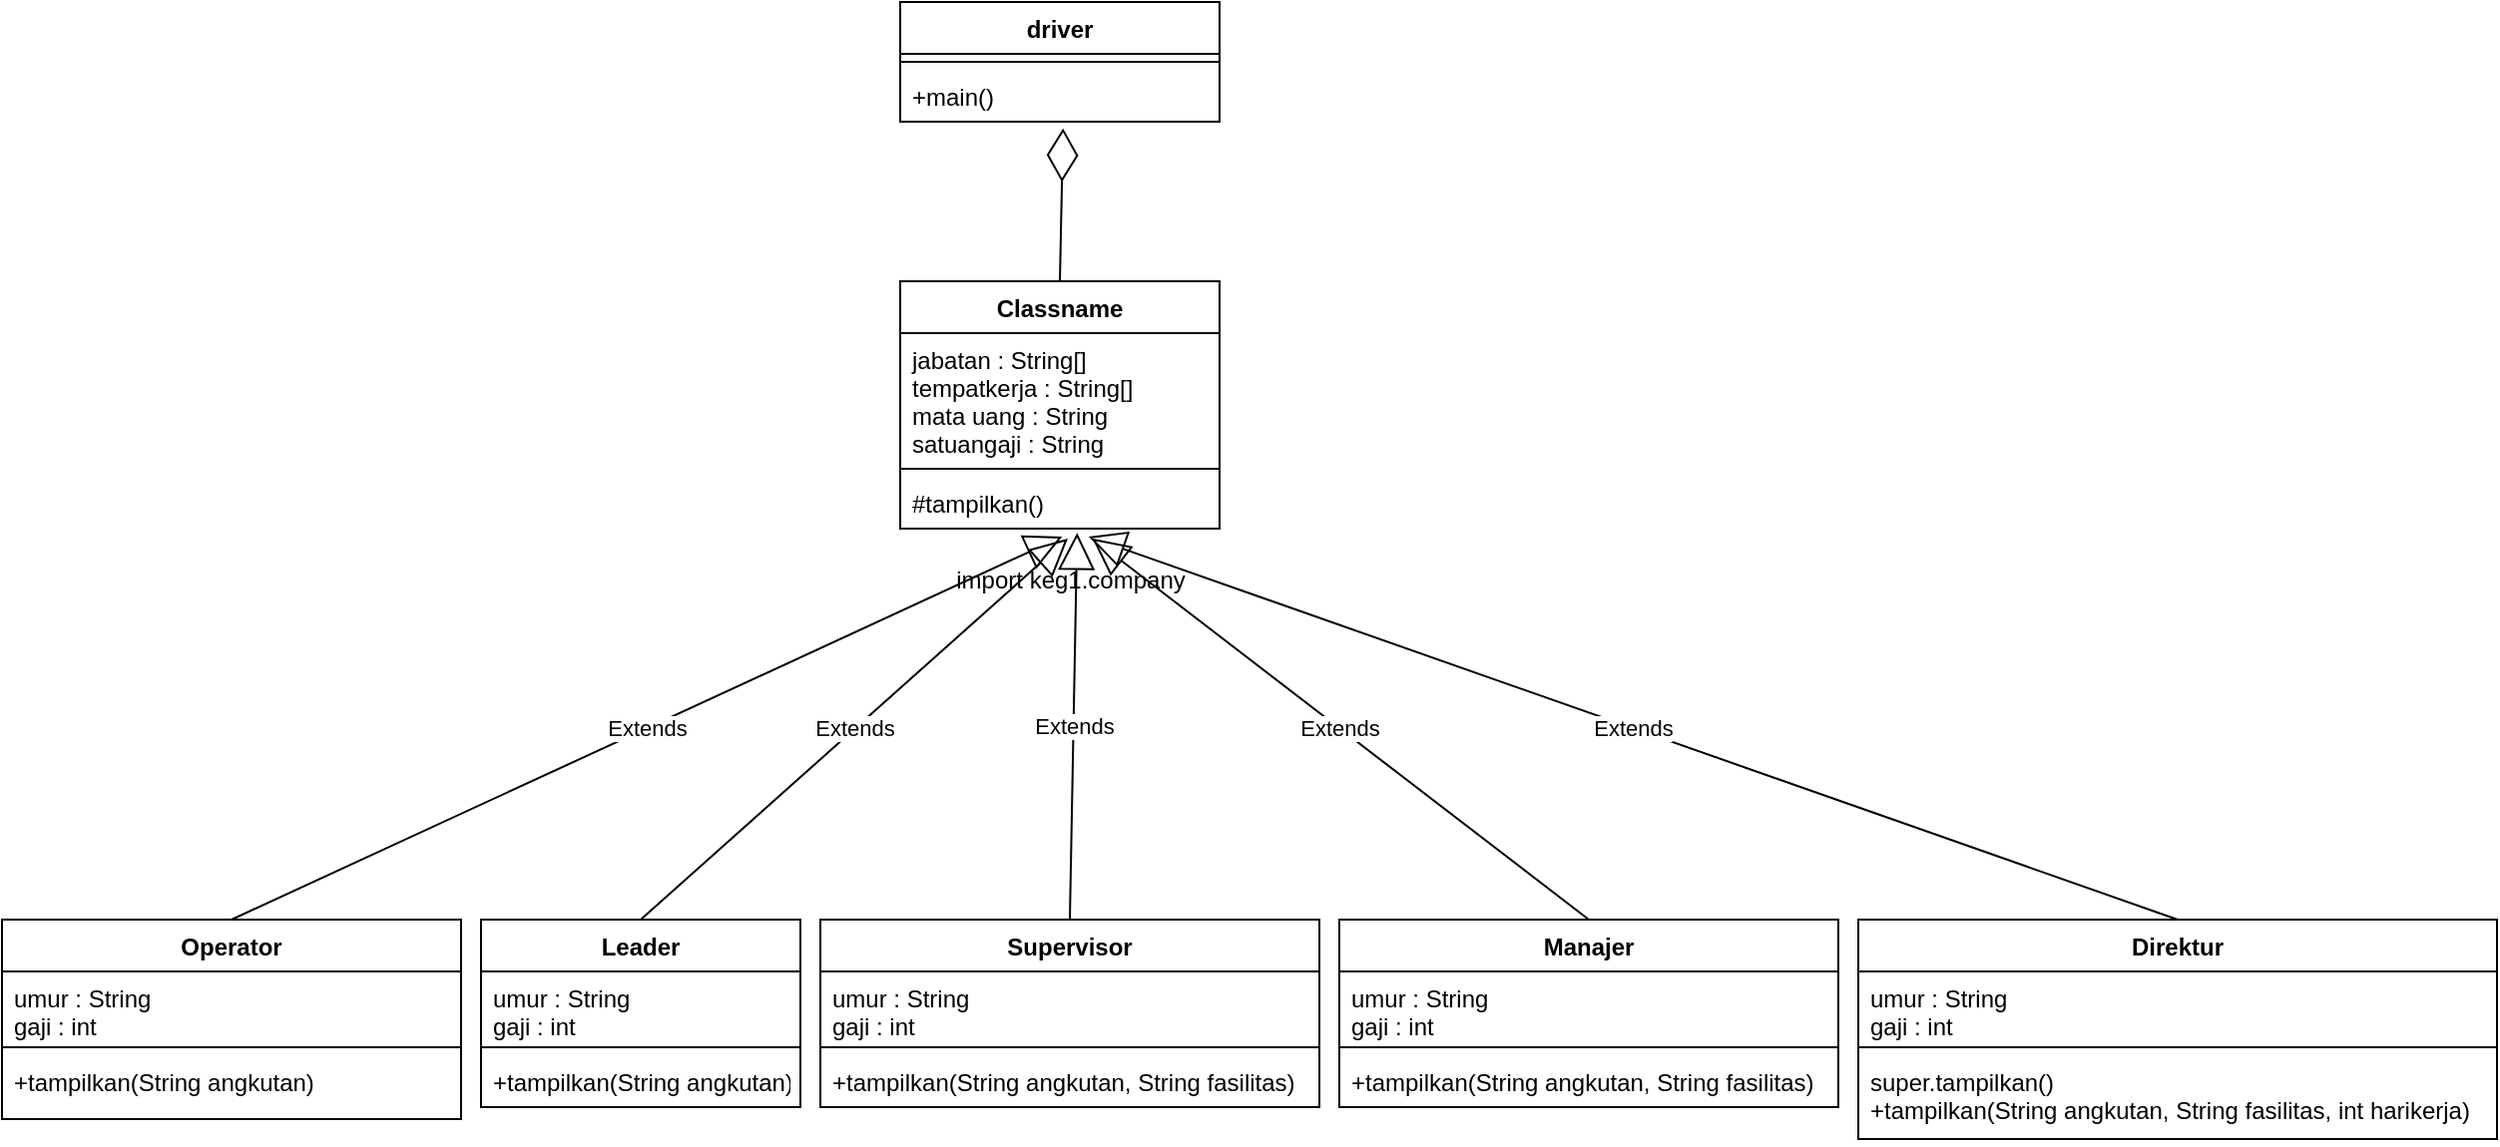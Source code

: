 <mxfile version="14.5.1" type="device"><diagram id="C5RBs43oDa-KdzZeNtuy" name="Page-1"><mxGraphModel dx="1835" dy="491" grid="1" gridSize="10" guides="1" tooltips="1" connect="1" arrows="1" fold="1" page="1" pageScale="1" pageWidth="827" pageHeight="1169" math="0" shadow="0"><root><mxCell id="WIyWlLk6GJQsqaUBKTNV-0"/><mxCell id="WIyWlLk6GJQsqaUBKTNV-1" parent="WIyWlLk6GJQsqaUBKTNV-0"/><mxCell id="q41FZ4bcb6ywgP8czO1_-3" value="Operator" style="swimlane;fontStyle=1;align=center;verticalAlign=top;childLayout=stackLayout;horizontal=1;startSize=26;horizontalStack=0;resizeParent=1;resizeParentMax=0;resizeLast=0;collapsible=1;marginBottom=0;" parent="WIyWlLk6GJQsqaUBKTNV-1" vertex="1"><mxGeometry x="-540" y="640" width="230" height="100" as="geometry"/></mxCell><mxCell id="q41FZ4bcb6ywgP8czO1_-4" value="umur : String&#10;gaji : int" style="text;strokeColor=none;fillColor=none;align=left;verticalAlign=top;spacingLeft=4;spacingRight=4;overflow=hidden;rotatable=0;points=[[0,0.5],[1,0.5]];portConstraint=eastwest;" parent="q41FZ4bcb6ywgP8czO1_-3" vertex="1"><mxGeometry y="26" width="230" height="34" as="geometry"/></mxCell><mxCell id="q41FZ4bcb6ywgP8czO1_-5" value="" style="line;strokeWidth=1;fillColor=none;align=left;verticalAlign=middle;spacingTop=-1;spacingLeft=3;spacingRight=3;rotatable=0;labelPosition=right;points=[];portConstraint=eastwest;" parent="q41FZ4bcb6ywgP8czO1_-3" vertex="1"><mxGeometry y="60" width="230" height="8" as="geometry"/></mxCell><mxCell id="q41FZ4bcb6ywgP8czO1_-6" value="+tampilkan(String angkutan)" style="text;strokeColor=none;fillColor=none;align=left;verticalAlign=top;spacingLeft=4;spacingRight=4;overflow=hidden;rotatable=0;points=[[0,0.5],[1,0.5]];portConstraint=eastwest;" parent="q41FZ4bcb6ywgP8czO1_-3" vertex="1"><mxGeometry y="68" width="230" height="32" as="geometry"/></mxCell><mxCell id="q41FZ4bcb6ywgP8czO1_-7" value="Leader" style="swimlane;fontStyle=1;align=center;verticalAlign=top;childLayout=stackLayout;horizontal=1;startSize=26;horizontalStack=0;resizeParent=1;resizeParentMax=0;resizeLast=0;collapsible=1;marginBottom=0;" parent="WIyWlLk6GJQsqaUBKTNV-1" vertex="1"><mxGeometry x="-300" y="640" width="160" height="94" as="geometry"/></mxCell><mxCell id="q41FZ4bcb6ywgP8czO1_-8" value="umur : String&#10;gaji : int" style="text;strokeColor=none;fillColor=none;align=left;verticalAlign=top;spacingLeft=4;spacingRight=4;overflow=hidden;rotatable=0;points=[[0,0.5],[1,0.5]];portConstraint=eastwest;" parent="q41FZ4bcb6ywgP8czO1_-7" vertex="1"><mxGeometry y="26" width="160" height="34" as="geometry"/></mxCell><mxCell id="q41FZ4bcb6ywgP8czO1_-9" value="" style="line;strokeWidth=1;fillColor=none;align=left;verticalAlign=middle;spacingTop=-1;spacingLeft=3;spacingRight=3;rotatable=0;labelPosition=right;points=[];portConstraint=eastwest;" parent="q41FZ4bcb6ywgP8czO1_-7" vertex="1"><mxGeometry y="60" width="160" height="8" as="geometry"/></mxCell><mxCell id="q41FZ4bcb6ywgP8czO1_-10" value="+tampilkan(String angkutan)" style="text;strokeColor=none;fillColor=none;align=left;verticalAlign=top;spacingLeft=4;spacingRight=4;overflow=hidden;rotatable=0;points=[[0,0.5],[1,0.5]];portConstraint=eastwest;" parent="q41FZ4bcb6ywgP8czO1_-7" vertex="1"><mxGeometry y="68" width="160" height="26" as="geometry"/></mxCell><mxCell id="q41FZ4bcb6ywgP8czO1_-11" value="Supervisor" style="swimlane;fontStyle=1;align=center;verticalAlign=top;childLayout=stackLayout;horizontal=1;startSize=26;horizontalStack=0;resizeParent=1;resizeParentMax=0;resizeLast=0;collapsible=1;marginBottom=0;" parent="WIyWlLk6GJQsqaUBKTNV-1" vertex="1"><mxGeometry x="-130" y="640" width="250" height="94" as="geometry"/></mxCell><mxCell id="q41FZ4bcb6ywgP8czO1_-12" value="umur : String&#10;gaji : int" style="text;strokeColor=none;fillColor=none;align=left;verticalAlign=top;spacingLeft=4;spacingRight=4;overflow=hidden;rotatable=0;points=[[0,0.5],[1,0.5]];portConstraint=eastwest;" parent="q41FZ4bcb6ywgP8czO1_-11" vertex="1"><mxGeometry y="26" width="250" height="34" as="geometry"/></mxCell><mxCell id="q41FZ4bcb6ywgP8czO1_-13" value="" style="line;strokeWidth=1;fillColor=none;align=left;verticalAlign=middle;spacingTop=-1;spacingLeft=3;spacingRight=3;rotatable=0;labelPosition=right;points=[];portConstraint=eastwest;" parent="q41FZ4bcb6ywgP8czO1_-11" vertex="1"><mxGeometry y="60" width="250" height="8" as="geometry"/></mxCell><mxCell id="q41FZ4bcb6ywgP8czO1_-14" value="+tampilkan(String angkutan, String fasilitas)" style="text;strokeColor=none;fillColor=none;align=left;verticalAlign=top;spacingLeft=4;spacingRight=4;overflow=hidden;rotatable=0;points=[[0,0.5],[1,0.5]];portConstraint=eastwest;" parent="q41FZ4bcb6ywgP8czO1_-11" vertex="1"><mxGeometry y="68" width="250" height="26" as="geometry"/></mxCell><mxCell id="q41FZ4bcb6ywgP8czO1_-15" value="Manajer" style="swimlane;fontStyle=1;align=center;verticalAlign=top;childLayout=stackLayout;horizontal=1;startSize=26;horizontalStack=0;resizeParent=1;resizeParentMax=0;resizeLast=0;collapsible=1;marginBottom=0;" parent="WIyWlLk6GJQsqaUBKTNV-1" vertex="1"><mxGeometry x="130" y="640" width="250" height="94" as="geometry"/></mxCell><mxCell id="q41FZ4bcb6ywgP8czO1_-16" value="umur : String&#10;gaji : int" style="text;strokeColor=none;fillColor=none;align=left;verticalAlign=top;spacingLeft=4;spacingRight=4;overflow=hidden;rotatable=0;points=[[0,0.5],[1,0.5]];portConstraint=eastwest;" parent="q41FZ4bcb6ywgP8czO1_-15" vertex="1"><mxGeometry y="26" width="250" height="34" as="geometry"/></mxCell><mxCell id="q41FZ4bcb6ywgP8czO1_-17" value="" style="line;strokeWidth=1;fillColor=none;align=left;verticalAlign=middle;spacingTop=-1;spacingLeft=3;spacingRight=3;rotatable=0;labelPosition=right;points=[];portConstraint=eastwest;" parent="q41FZ4bcb6ywgP8czO1_-15" vertex="1"><mxGeometry y="60" width="250" height="8" as="geometry"/></mxCell><mxCell id="q41FZ4bcb6ywgP8czO1_-18" value="+tampilkan(String angkutan, String fasilitas)" style="text;strokeColor=none;fillColor=none;align=left;verticalAlign=top;spacingLeft=4;spacingRight=4;overflow=hidden;rotatable=0;points=[[0,0.5],[1,0.5]];portConstraint=eastwest;" parent="q41FZ4bcb6ywgP8czO1_-15" vertex="1"><mxGeometry y="68" width="250" height="26" as="geometry"/></mxCell><mxCell id="q41FZ4bcb6ywgP8czO1_-19" value="Direktur" style="swimlane;fontStyle=1;align=center;verticalAlign=top;childLayout=stackLayout;horizontal=1;startSize=26;horizontalStack=0;resizeParent=1;resizeParentMax=0;resizeLast=0;collapsible=1;marginBottom=0;" parent="WIyWlLk6GJQsqaUBKTNV-1" vertex="1"><mxGeometry x="390" y="640" width="320" height="110" as="geometry"/></mxCell><mxCell id="q41FZ4bcb6ywgP8czO1_-20" value="umur : String&#10;gaji : int" style="text;strokeColor=none;fillColor=none;align=left;verticalAlign=top;spacingLeft=4;spacingRight=4;overflow=hidden;rotatable=0;points=[[0,0.5],[1,0.5]];portConstraint=eastwest;" parent="q41FZ4bcb6ywgP8czO1_-19" vertex="1"><mxGeometry y="26" width="320" height="34" as="geometry"/></mxCell><mxCell id="q41FZ4bcb6ywgP8czO1_-21" value="" style="line;strokeWidth=1;fillColor=none;align=left;verticalAlign=middle;spacingTop=-1;spacingLeft=3;spacingRight=3;rotatable=0;labelPosition=right;points=[];portConstraint=eastwest;" parent="q41FZ4bcb6ywgP8czO1_-19" vertex="1"><mxGeometry y="60" width="320" height="8" as="geometry"/></mxCell><mxCell id="q41FZ4bcb6ywgP8czO1_-22" value="super.tampilkan()&#10;+tampilkan(String angkutan, String fasilitas, int harikerja)" style="text;strokeColor=none;fillColor=none;align=left;verticalAlign=top;spacingLeft=4;spacingRight=4;overflow=hidden;rotatable=0;points=[[0,0.5],[1,0.5]];portConstraint=eastwest;" parent="q41FZ4bcb6ywgP8czO1_-19" vertex="1"><mxGeometry y="68" width="320" height="42" as="geometry"/></mxCell><mxCell id="q41FZ4bcb6ywgP8czO1_-41" value="Classname" style="swimlane;fontStyle=1;align=center;verticalAlign=top;childLayout=stackLayout;horizontal=1;startSize=26;horizontalStack=0;resizeParent=1;resizeParentMax=0;resizeLast=0;collapsible=1;marginBottom=0;" parent="WIyWlLk6GJQsqaUBKTNV-1" vertex="1"><mxGeometry x="-90" y="320" width="160" height="124" as="geometry"/></mxCell><mxCell id="q41FZ4bcb6ywgP8czO1_-42" value="jabatan : String[]&#10;tempatkerja : String[]&#10;mata uang : String&#10;satuangaji : String&#10;" style="text;strokeColor=none;fillColor=none;align=left;verticalAlign=top;spacingLeft=4;spacingRight=4;overflow=hidden;rotatable=0;points=[[0,0.5],[1,0.5]];portConstraint=eastwest;" parent="q41FZ4bcb6ywgP8czO1_-41" vertex="1"><mxGeometry y="26" width="160" height="64" as="geometry"/></mxCell><mxCell id="q41FZ4bcb6ywgP8czO1_-43" value="" style="line;strokeWidth=1;fillColor=none;align=left;verticalAlign=middle;spacingTop=-1;spacingLeft=3;spacingRight=3;rotatable=0;labelPosition=right;points=[];portConstraint=eastwest;" parent="q41FZ4bcb6ywgP8czO1_-41" vertex="1"><mxGeometry y="90" width="160" height="8" as="geometry"/></mxCell><mxCell id="q41FZ4bcb6ywgP8czO1_-44" value="#tampilkan()" style="text;strokeColor=none;fillColor=none;align=left;verticalAlign=top;spacingLeft=4;spacingRight=4;overflow=hidden;rotatable=0;points=[[0,0.5],[1,0.5]];portConstraint=eastwest;" parent="q41FZ4bcb6ywgP8czO1_-41" vertex="1"><mxGeometry y="98" width="160" height="26" as="geometry"/></mxCell><mxCell id="q41FZ4bcb6ywgP8czO1_-48" value="Extends" style="endArrow=block;endSize=16;endFill=0;html=1;entryX=0.554;entryY=1.082;entryDx=0;entryDy=0;entryPerimeter=0;exitX=0.5;exitY=0;exitDx=0;exitDy=0;" parent="WIyWlLk6GJQsqaUBKTNV-1" source="q41FZ4bcb6ywgP8czO1_-11" target="q41FZ4bcb6ywgP8czO1_-44" edge="1"><mxGeometry width="160" relative="1" as="geometry"><mxPoint x="40" y="640" as="sourcePoint"/><mxPoint x="200" y="640" as="targetPoint"/></mxGeometry></mxCell><mxCell id="q41FZ4bcb6ywgP8czO1_-50" value="Extends" style="endArrow=block;endSize=16;endFill=0;html=1;entryX=0.507;entryY=1.156;entryDx=0;entryDy=0;entryPerimeter=0;exitX=0.5;exitY=0;exitDx=0;exitDy=0;" parent="WIyWlLk6GJQsqaUBKTNV-1" source="q41FZ4bcb6ywgP8czO1_-3" target="q41FZ4bcb6ywgP8czO1_-44" edge="1"><mxGeometry width="160" relative="1" as="geometry"><mxPoint x="40" y="680" as="sourcePoint"/><mxPoint x="200" y="680" as="targetPoint"/></mxGeometry></mxCell><mxCell id="q41FZ4bcb6ywgP8czO1_-51" value="Extends" style="endArrow=block;endSize=16;endFill=0;html=1;entryX=0.59;entryY=1.156;entryDx=0;entryDy=0;entryPerimeter=0;exitX=0.5;exitY=0;exitDx=0;exitDy=0;" parent="WIyWlLk6GJQsqaUBKTNV-1" source="q41FZ4bcb6ywgP8czO1_-19" target="q41FZ4bcb6ywgP8czO1_-44" edge="1"><mxGeometry width="160" relative="1" as="geometry"><mxPoint x="40" y="680" as="sourcePoint"/><mxPoint x="200" y="680" as="targetPoint"/></mxGeometry></mxCell><mxCell id="q41FZ4bcb6ywgP8czO1_-52" value="Extends" style="endArrow=block;endSize=16;endFill=0;html=1;exitX=0.5;exitY=0;exitDx=0;exitDy=0;entryX=0.525;entryY=1.192;entryDx=0;entryDy=0;entryPerimeter=0;" parent="WIyWlLk6GJQsqaUBKTNV-1" source="q41FZ4bcb6ywgP8czO1_-7" target="q41FZ4bcb6ywgP8czO1_-44" edge="1"><mxGeometry width="160" relative="1" as="geometry"><mxPoint x="40" y="680" as="sourcePoint"/><mxPoint x="200" y="680" as="targetPoint"/></mxGeometry></mxCell><mxCell id="q41FZ4bcb6ywgP8czO1_-53" value="Extends" style="endArrow=block;endSize=16;endFill=0;html=1;entryX=0.602;entryY=1.192;entryDx=0;entryDy=0;entryPerimeter=0;exitX=0.5;exitY=0;exitDx=0;exitDy=0;" parent="WIyWlLk6GJQsqaUBKTNV-1" source="q41FZ4bcb6ywgP8czO1_-15" target="q41FZ4bcb6ywgP8czO1_-44" edge="1"><mxGeometry width="160" relative="1" as="geometry"><mxPoint x="40" y="680" as="sourcePoint"/><mxPoint x="200" y="680" as="targetPoint"/></mxGeometry></mxCell><mxCell id="q41FZ4bcb6ywgP8czO1_-54" value="import keg1.company" style="text;html=1;align=center;verticalAlign=middle;resizable=0;points=[];autosize=1;" parent="WIyWlLk6GJQsqaUBKTNV-1" vertex="1"><mxGeometry x="-70" y="460" width="130" height="20" as="geometry"/></mxCell><mxCell id="nExHxfrN2ZML-kjgKEtI-0" value="driver" style="swimlane;fontStyle=1;align=center;verticalAlign=top;childLayout=stackLayout;horizontal=1;startSize=26;horizontalStack=0;resizeParent=1;resizeParentMax=0;resizeLast=0;collapsible=1;marginBottom=0;" vertex="1" parent="WIyWlLk6GJQsqaUBKTNV-1"><mxGeometry x="-90" y="180" width="160" height="60" as="geometry"/></mxCell><mxCell id="nExHxfrN2ZML-kjgKEtI-2" value="" style="line;strokeWidth=1;fillColor=none;align=left;verticalAlign=middle;spacingTop=-1;spacingLeft=3;spacingRight=3;rotatable=0;labelPosition=right;points=[];portConstraint=eastwest;" vertex="1" parent="nExHxfrN2ZML-kjgKEtI-0"><mxGeometry y="26" width="160" height="8" as="geometry"/></mxCell><mxCell id="nExHxfrN2ZML-kjgKEtI-3" value="+main()" style="text;strokeColor=none;fillColor=none;align=left;verticalAlign=top;spacingLeft=4;spacingRight=4;overflow=hidden;rotatable=0;points=[[0,0.5],[1,0.5]];portConstraint=eastwest;" vertex="1" parent="nExHxfrN2ZML-kjgKEtI-0"><mxGeometry y="34" width="160" height="26" as="geometry"/></mxCell><mxCell id="nExHxfrN2ZML-kjgKEtI-4" value="" style="endArrow=diamondThin;endFill=0;endSize=24;html=1;entryX=0.51;entryY=1.128;entryDx=0;entryDy=0;entryPerimeter=0;exitX=0.5;exitY=0;exitDx=0;exitDy=0;" edge="1" parent="WIyWlLk6GJQsqaUBKTNV-1" source="q41FZ4bcb6ywgP8czO1_-41" target="nExHxfrN2ZML-kjgKEtI-3"><mxGeometry width="160" relative="1" as="geometry"><mxPoint x="-130" y="300" as="sourcePoint"/><mxPoint x="30" y="300" as="targetPoint"/></mxGeometry></mxCell></root></mxGraphModel></diagram></mxfile>